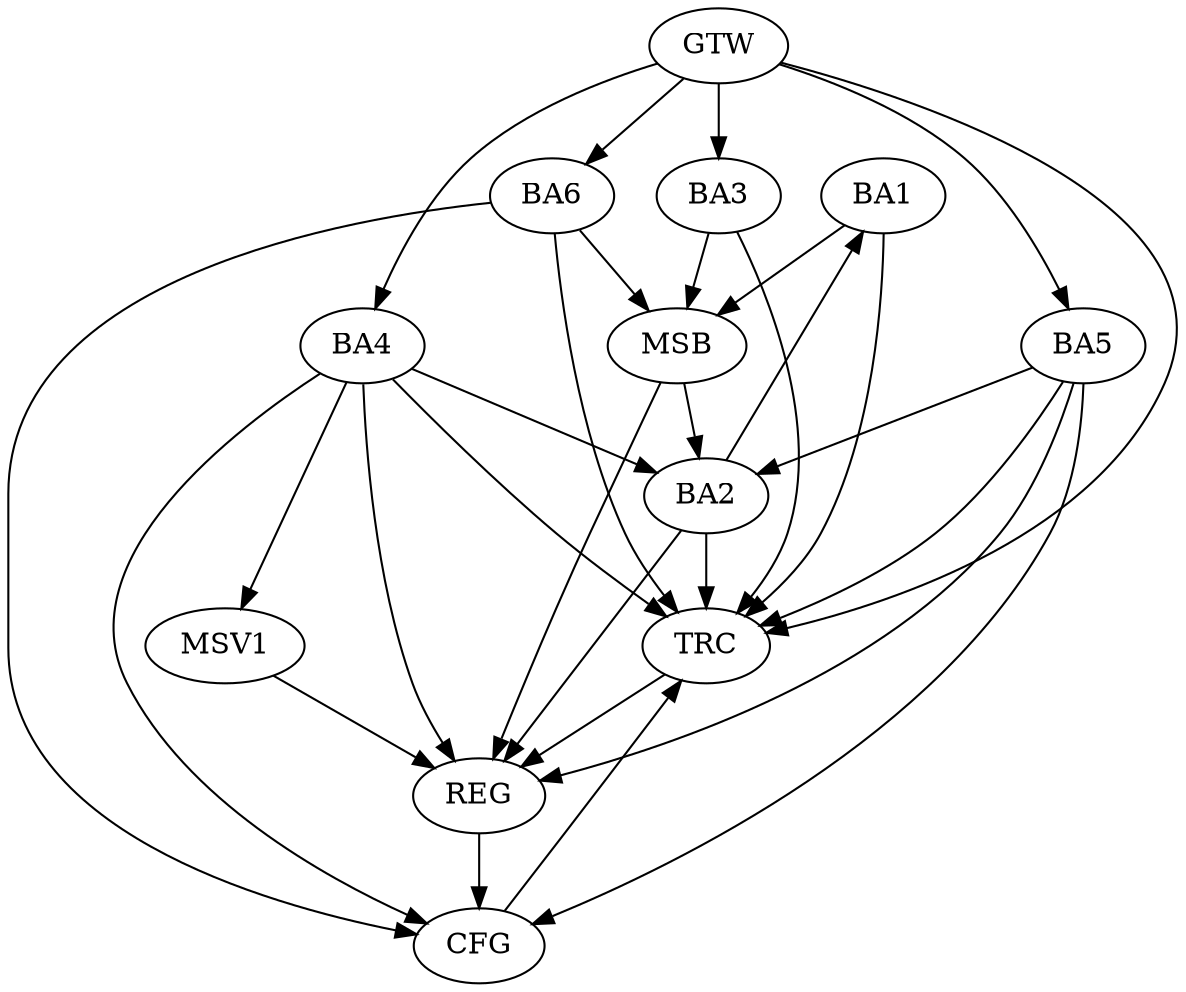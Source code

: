 strict digraph G {
  BA1 [ label="BA1" ];
  BA2 [ label="BA2" ];
  BA3 [ label="BA3" ];
  BA4 [ label="BA4" ];
  BA5 [ label="BA5" ];
  BA6 [ label="BA6" ];
  GTW [ label="GTW" ];
  REG [ label="REG" ];
  MSB [ label="MSB" ];
  CFG [ label="CFG" ];
  TRC [ label="TRC" ];
  MSV1 [ label="MSV1" ];
  BA2 -> BA1;
  BA4 -> BA2;
  BA5 -> BA2;
  GTW -> BA3;
  GTW -> BA4;
  GTW -> BA5;
  GTW -> BA6;
  BA2 -> REG;
  BA4 -> REG;
  BA5 -> REG;
  BA1 -> MSB;
  MSB -> BA2;
  MSB -> REG;
  BA3 -> MSB;
  BA6 -> MSB;
  BA6 -> CFG;
  BA4 -> CFG;
  BA5 -> CFG;
  REG -> CFG;
  BA1 -> TRC;
  BA2 -> TRC;
  BA3 -> TRC;
  BA4 -> TRC;
  BA5 -> TRC;
  BA6 -> TRC;
  GTW -> TRC;
  CFG -> TRC;
  TRC -> REG;
  BA4 -> MSV1;
  MSV1 -> REG;
}
